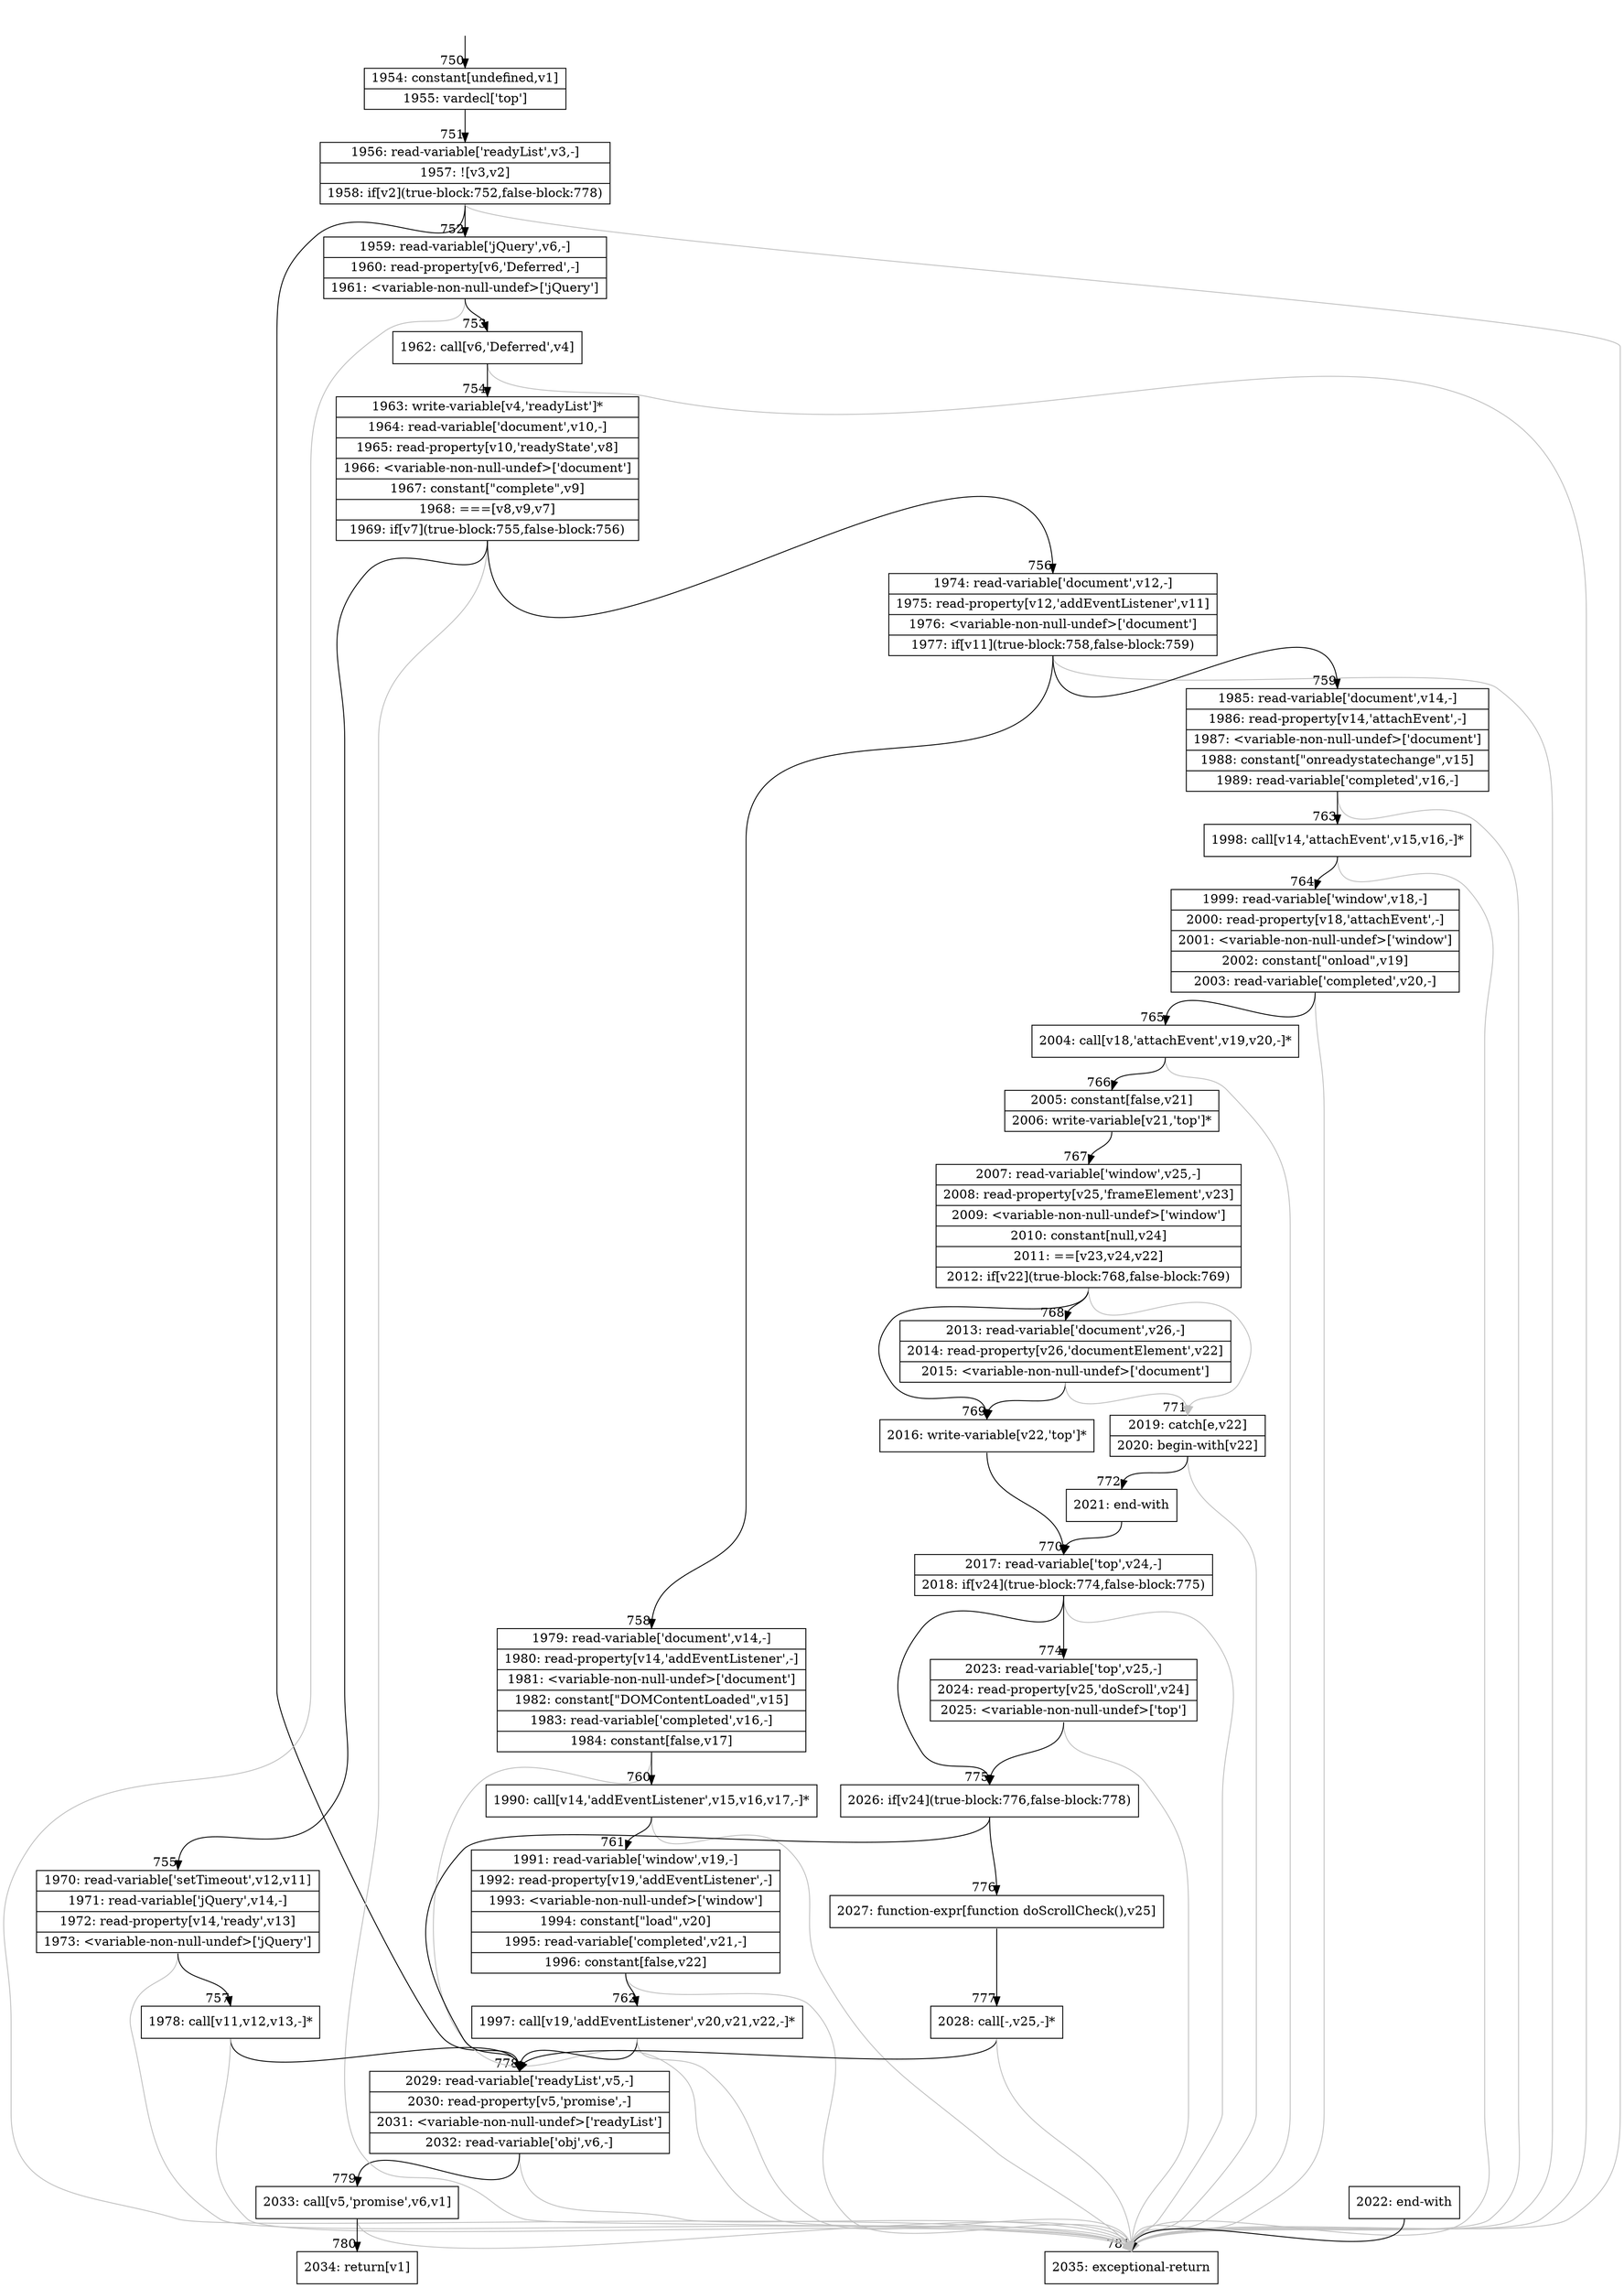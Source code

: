 digraph {
rankdir="TD"
BB_entry53[shape=none,label=""];
BB_entry53 -> BB750 [tailport=s, headport=n, headlabel="    750"]
BB750 [shape=record label="{1954: constant[undefined,v1]|1955: vardecl['top']}" ] 
BB750 -> BB751 [tailport=s, headport=n, headlabel="      751"]
BB751 [shape=record label="{1956: read-variable['readyList',v3,-]|1957: ![v3,v2]|1958: if[v2](true-block:752,false-block:778)}" ] 
BB751 -> BB752 [tailport=s, headport=n, headlabel="      752"]
BB751 -> BB778 [tailport=s, headport=n, headlabel="      778"]
BB751 -> BB781 [tailport=s, headport=n, color=gray, headlabel="      781"]
BB752 [shape=record label="{1959: read-variable['jQuery',v6,-]|1960: read-property[v6,'Deferred',-]|1961: \<variable-non-null-undef\>['jQuery']}" ] 
BB752 -> BB753 [tailport=s, headport=n, headlabel="      753"]
BB752 -> BB781 [tailport=s, headport=n, color=gray]
BB753 [shape=record label="{1962: call[v6,'Deferred',v4]}" ] 
BB753 -> BB754 [tailport=s, headport=n, headlabel="      754"]
BB753 -> BB781 [tailport=s, headport=n, color=gray]
BB754 [shape=record label="{1963: write-variable[v4,'readyList']*|1964: read-variable['document',v10,-]|1965: read-property[v10,'readyState',v8]|1966: \<variable-non-null-undef\>['document']|1967: constant[\"complete\",v9]|1968: ===[v8,v9,v7]|1969: if[v7](true-block:755,false-block:756)}" ] 
BB754 -> BB755 [tailport=s, headport=n, headlabel="      755"]
BB754 -> BB756 [tailport=s, headport=n, headlabel="      756"]
BB754 -> BB781 [tailport=s, headport=n, color=gray]
BB755 [shape=record label="{1970: read-variable['setTimeout',v12,v11]|1971: read-variable['jQuery',v14,-]|1972: read-property[v14,'ready',v13]|1973: \<variable-non-null-undef\>['jQuery']}" ] 
BB755 -> BB757 [tailport=s, headport=n, headlabel="      757"]
BB755 -> BB781 [tailport=s, headport=n, color=gray]
BB756 [shape=record label="{1974: read-variable['document',v12,-]|1975: read-property[v12,'addEventListener',v11]|1976: \<variable-non-null-undef\>['document']|1977: if[v11](true-block:758,false-block:759)}" ] 
BB756 -> BB758 [tailport=s, headport=n, headlabel="      758"]
BB756 -> BB759 [tailport=s, headport=n, headlabel="      759"]
BB756 -> BB781 [tailport=s, headport=n, color=gray]
BB757 [shape=record label="{1978: call[v11,v12,v13,-]*}" ] 
BB757 -> BB778 [tailport=s, headport=n]
BB757 -> BB781 [tailport=s, headport=n, color=gray]
BB758 [shape=record label="{1979: read-variable['document',v14,-]|1980: read-property[v14,'addEventListener',-]|1981: \<variable-non-null-undef\>['document']|1982: constant[\"DOMContentLoaded\",v15]|1983: read-variable['completed',v16,-]|1984: constant[false,v17]}" ] 
BB758 -> BB760 [tailport=s, headport=n, headlabel="      760"]
BB758 -> BB781 [tailport=s, headport=n, color=gray]
BB759 [shape=record label="{1985: read-variable['document',v14,-]|1986: read-property[v14,'attachEvent',-]|1987: \<variable-non-null-undef\>['document']|1988: constant[\"onreadystatechange\",v15]|1989: read-variable['completed',v16,-]}" ] 
BB759 -> BB763 [tailport=s, headport=n, headlabel="      763"]
BB759 -> BB781 [tailport=s, headport=n, color=gray]
BB760 [shape=record label="{1990: call[v14,'addEventListener',v15,v16,v17,-]*}" ] 
BB760 -> BB761 [tailport=s, headport=n, headlabel="      761"]
BB760 -> BB781 [tailport=s, headport=n, color=gray]
BB761 [shape=record label="{1991: read-variable['window',v19,-]|1992: read-property[v19,'addEventListener',-]|1993: \<variable-non-null-undef\>['window']|1994: constant[\"load\",v20]|1995: read-variable['completed',v21,-]|1996: constant[false,v22]}" ] 
BB761 -> BB762 [tailport=s, headport=n, headlabel="      762"]
BB761 -> BB781 [tailport=s, headport=n, color=gray]
BB762 [shape=record label="{1997: call[v19,'addEventListener',v20,v21,v22,-]*}" ] 
BB762 -> BB778 [tailport=s, headport=n]
BB762 -> BB781 [tailport=s, headport=n, color=gray]
BB763 [shape=record label="{1998: call[v14,'attachEvent',v15,v16,-]*}" ] 
BB763 -> BB764 [tailport=s, headport=n, headlabel="      764"]
BB763 -> BB781 [tailport=s, headport=n, color=gray]
BB764 [shape=record label="{1999: read-variable['window',v18,-]|2000: read-property[v18,'attachEvent',-]|2001: \<variable-non-null-undef\>['window']|2002: constant[\"onload\",v19]|2003: read-variable['completed',v20,-]}" ] 
BB764 -> BB765 [tailport=s, headport=n, headlabel="      765"]
BB764 -> BB781 [tailport=s, headport=n, color=gray]
BB765 [shape=record label="{2004: call[v18,'attachEvent',v19,v20,-]*}" ] 
BB765 -> BB766 [tailport=s, headport=n, headlabel="      766"]
BB765 -> BB781 [tailport=s, headport=n, color=gray]
BB766 [shape=record label="{2005: constant[false,v21]|2006: write-variable[v21,'top']*}" ] 
BB766 -> BB767 [tailport=s, headport=n, headlabel="      767"]
BB767 [shape=record label="{2007: read-variable['window',v25,-]|2008: read-property[v25,'frameElement',v23]|2009: \<variable-non-null-undef\>['window']|2010: constant[null,v24]|2011: ==[v23,v24,v22]|2012: if[v22](true-block:768,false-block:769)}" ] 
BB767 -> BB769 [tailport=s, headport=n, headlabel="      769"]
BB767 -> BB768 [tailport=s, headport=n, headlabel="      768"]
BB767 -> BB771 [tailport=s, headport=n, color=gray, headlabel="      771"]
BB768 [shape=record label="{2013: read-variable['document',v26,-]|2014: read-property[v26,'documentElement',v22]|2015: \<variable-non-null-undef\>['document']}" ] 
BB768 -> BB769 [tailport=s, headport=n]
BB768 -> BB771 [tailport=s, headport=n, color=gray]
BB769 [shape=record label="{2016: write-variable[v22,'top']*}" ] 
BB769 -> BB770 [tailport=s, headport=n, headlabel="      770"]
BB770 [shape=record label="{2017: read-variable['top',v24,-]|2018: if[v24](true-block:774,false-block:775)}" ] 
BB770 -> BB775 [tailport=s, headport=n, headlabel="      775"]
BB770 -> BB774 [tailport=s, headport=n, headlabel="      774"]
BB770 -> BB781 [tailport=s, headport=n, color=gray]
BB771 [shape=record label="{2019: catch[e,v22]|2020: begin-with[v22]}" ] 
BB771 -> BB772 [tailport=s, headport=n, headlabel="      772"]
BB771 -> BB781 [tailport=s, headport=n, color=gray]
BB772 [shape=record label="{2021: end-with}" ] 
BB772 -> BB770 [tailport=s, headport=n]
BB773 [shape=record label="{2022: end-with}" ] 
BB773 -> BB781 [tailport=s, headport=n]
BB774 [shape=record label="{2023: read-variable['top',v25,-]|2024: read-property[v25,'doScroll',v24]|2025: \<variable-non-null-undef\>['top']}" ] 
BB774 -> BB775 [tailport=s, headport=n]
BB774 -> BB781 [tailport=s, headport=n, color=gray]
BB775 [shape=record label="{2026: if[v24](true-block:776,false-block:778)}" ] 
BB775 -> BB776 [tailport=s, headport=n, headlabel="      776"]
BB775 -> BB778 [tailport=s, headport=n]
BB776 [shape=record label="{2027: function-expr[function doScrollCheck(),v25]}" ] 
BB776 -> BB777 [tailport=s, headport=n, headlabel="      777"]
BB777 [shape=record label="{2028: call[-,v25,-]*}" ] 
BB777 -> BB778 [tailport=s, headport=n]
BB777 -> BB781 [tailport=s, headport=n, color=gray]
BB778 [shape=record label="{2029: read-variable['readyList',v5,-]|2030: read-property[v5,'promise',-]|2031: \<variable-non-null-undef\>['readyList']|2032: read-variable['obj',v6,-]}" ] 
BB778 -> BB779 [tailport=s, headport=n, headlabel="      779"]
BB778 -> BB781 [tailport=s, headport=n, color=gray]
BB779 [shape=record label="{2033: call[v5,'promise',v6,v1]}" ] 
BB779 -> BB780 [tailport=s, headport=n, headlabel="      780"]
BB779 -> BB781 [tailport=s, headport=n, color=gray]
BB780 [shape=record label="{2034: return[v1]}" ] 
BB781 [shape=record label="{2035: exceptional-return}" ] 
}

